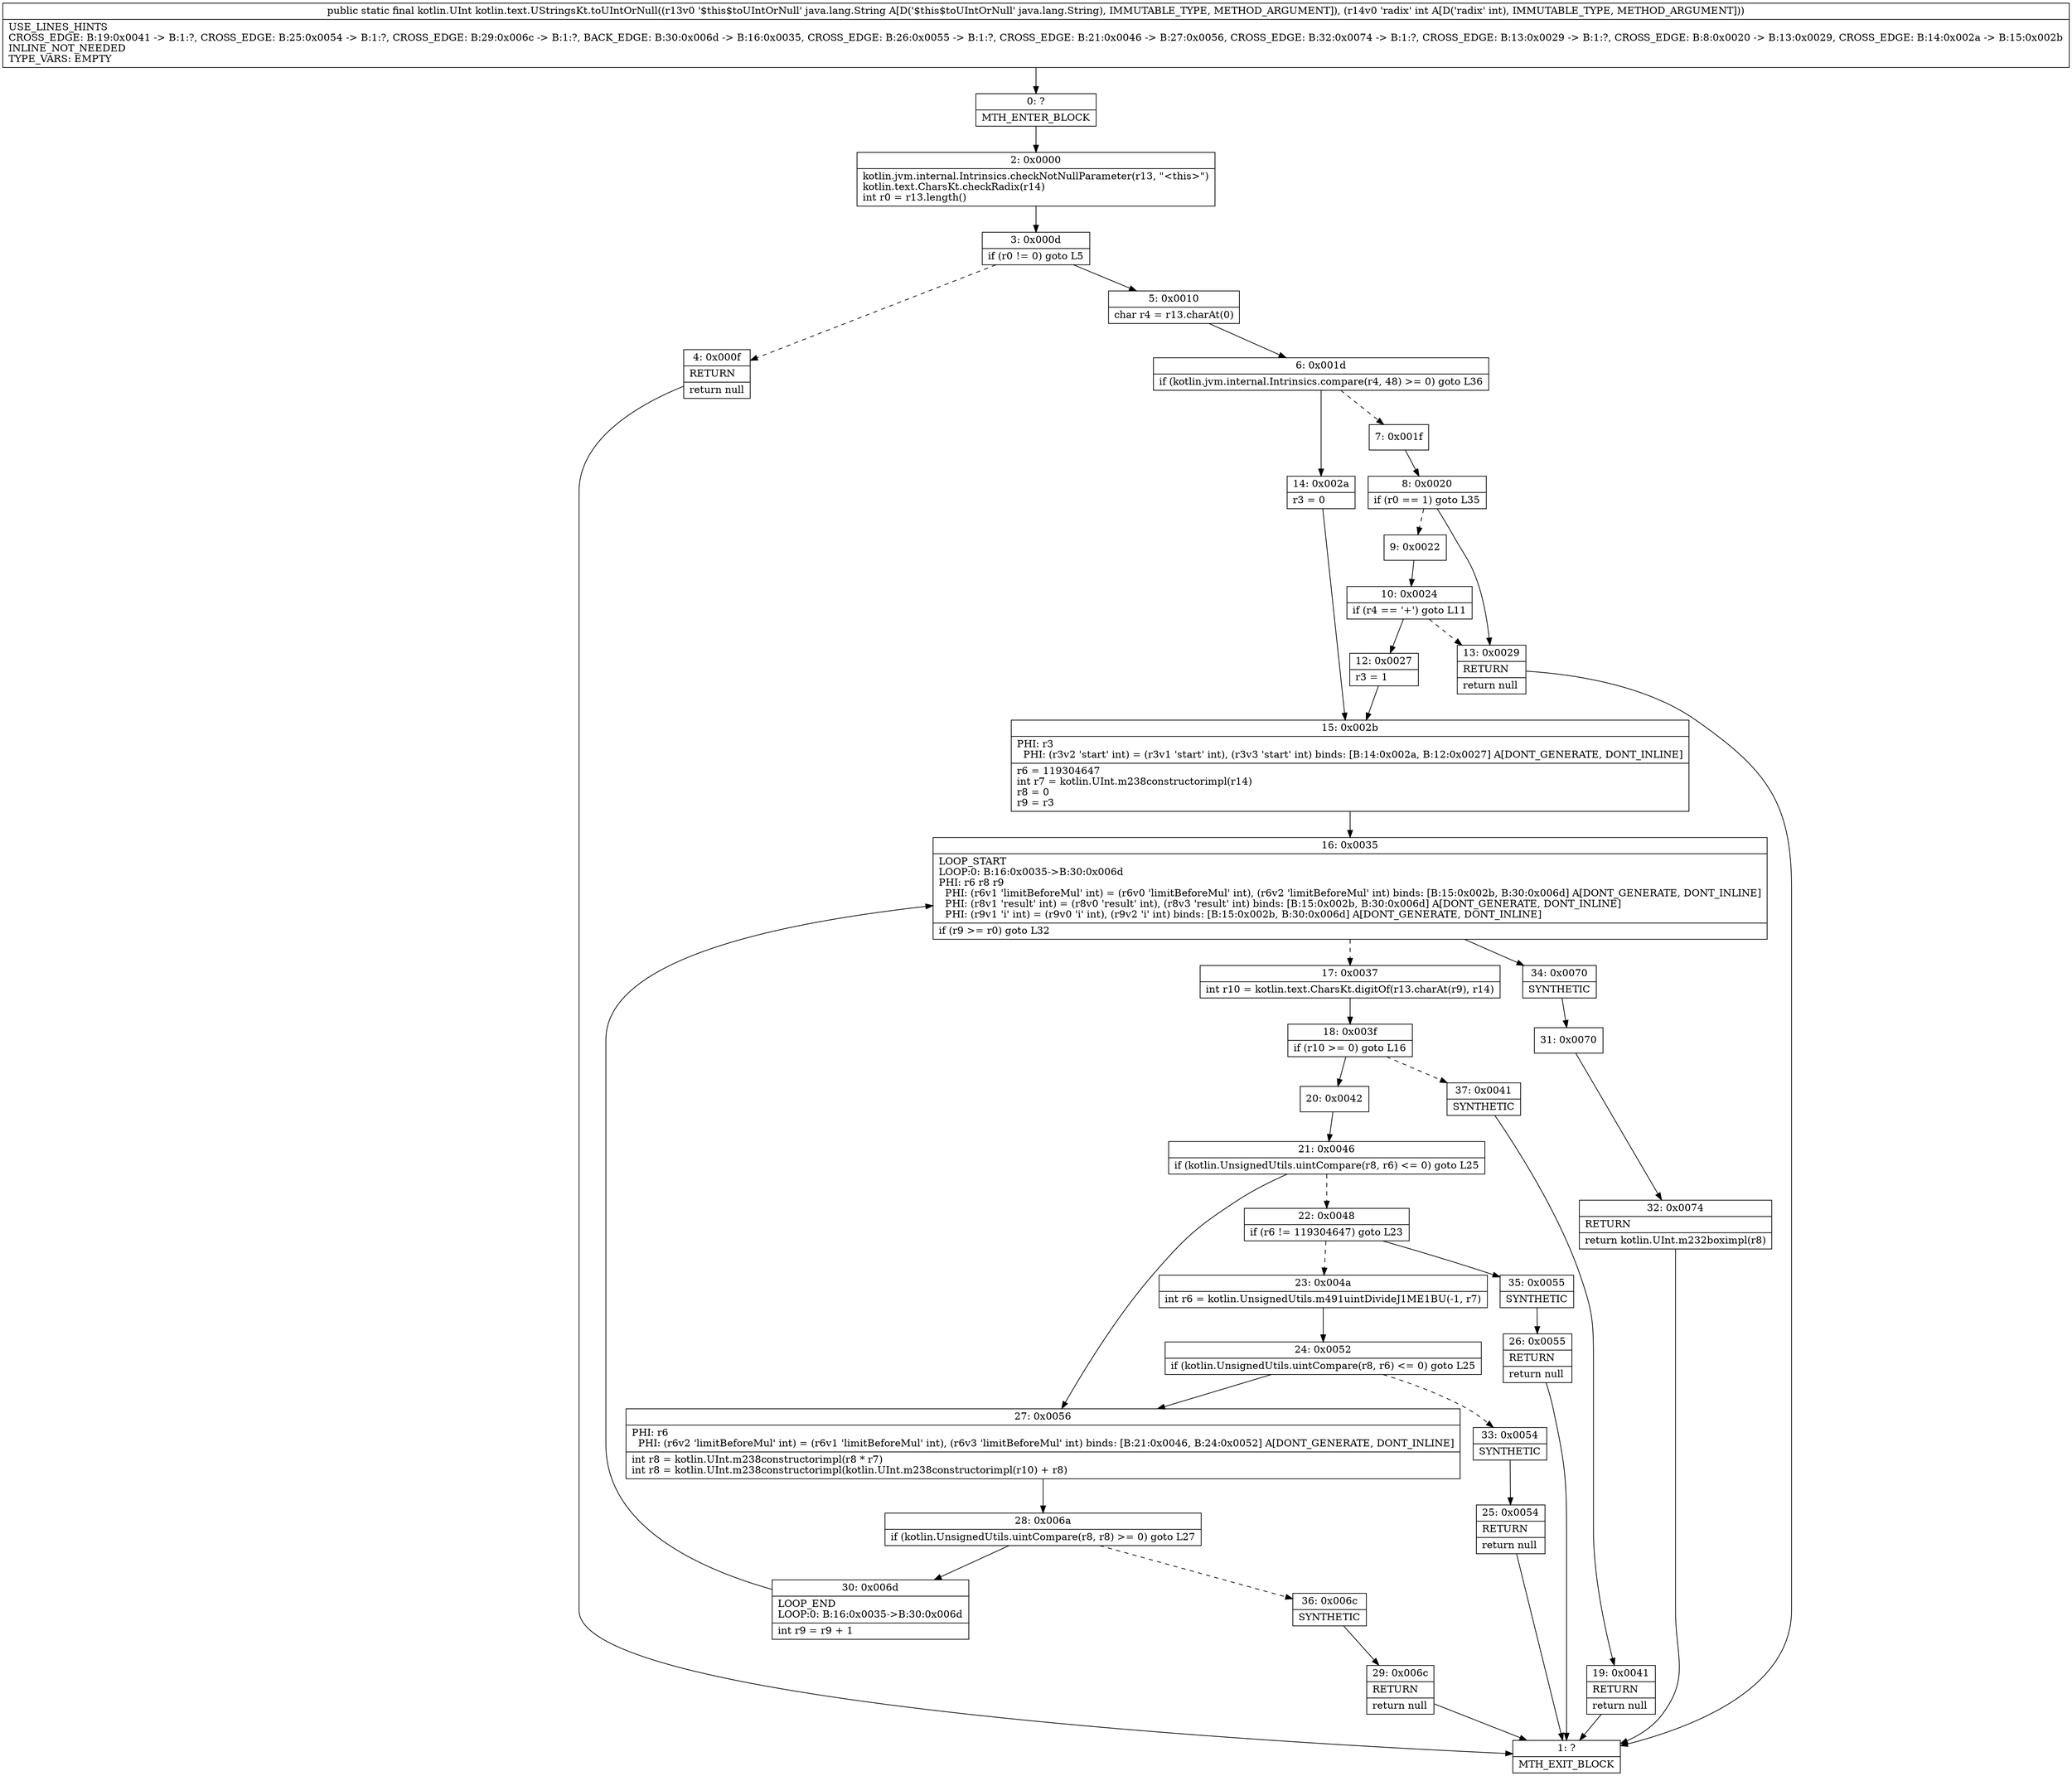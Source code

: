 digraph "CFG forkotlin.text.UStringsKt.toUIntOrNull(Ljava\/lang\/String;I)Lkotlin\/UInt;" {
Node_0 [shape=record,label="{0\:\ ?|MTH_ENTER_BLOCK\l}"];
Node_2 [shape=record,label="{2\:\ 0x0000|kotlin.jvm.internal.Intrinsics.checkNotNullParameter(r13, \"\<this\>\")\lkotlin.text.CharsKt.checkRadix(r14)\lint r0 = r13.length()\l}"];
Node_3 [shape=record,label="{3\:\ 0x000d|if (r0 != 0) goto L5\l}"];
Node_4 [shape=record,label="{4\:\ 0x000f|RETURN\l|return null\l}"];
Node_1 [shape=record,label="{1\:\ ?|MTH_EXIT_BLOCK\l}"];
Node_5 [shape=record,label="{5\:\ 0x0010|char r4 = r13.charAt(0)\l}"];
Node_6 [shape=record,label="{6\:\ 0x001d|if (kotlin.jvm.internal.Intrinsics.compare(r4, 48) \>= 0) goto L36\l}"];
Node_7 [shape=record,label="{7\:\ 0x001f}"];
Node_8 [shape=record,label="{8\:\ 0x0020|if (r0 == 1) goto L35\l}"];
Node_9 [shape=record,label="{9\:\ 0x0022}"];
Node_10 [shape=record,label="{10\:\ 0x0024|if (r4 == '+') goto L11\l}"];
Node_12 [shape=record,label="{12\:\ 0x0027|r3 = 1\l}"];
Node_15 [shape=record,label="{15\:\ 0x002b|PHI: r3 \l  PHI: (r3v2 'start' int) = (r3v1 'start' int), (r3v3 'start' int) binds: [B:14:0x002a, B:12:0x0027] A[DONT_GENERATE, DONT_INLINE]\l|r6 = 119304647\lint r7 = kotlin.UInt.m238constructorimpl(r14)\lr8 = 0\lr9 = r3\l}"];
Node_16 [shape=record,label="{16\:\ 0x0035|LOOP_START\lLOOP:0: B:16:0x0035\-\>B:30:0x006d\lPHI: r6 r8 r9 \l  PHI: (r6v1 'limitBeforeMul' int) = (r6v0 'limitBeforeMul' int), (r6v2 'limitBeforeMul' int) binds: [B:15:0x002b, B:30:0x006d] A[DONT_GENERATE, DONT_INLINE]\l  PHI: (r8v1 'result' int) = (r8v0 'result' int), (r8v3 'result' int) binds: [B:15:0x002b, B:30:0x006d] A[DONT_GENERATE, DONT_INLINE]\l  PHI: (r9v1 'i' int) = (r9v0 'i' int), (r9v2 'i' int) binds: [B:15:0x002b, B:30:0x006d] A[DONT_GENERATE, DONT_INLINE]\l|if (r9 \>= r0) goto L32\l}"];
Node_17 [shape=record,label="{17\:\ 0x0037|int r10 = kotlin.text.CharsKt.digitOf(r13.charAt(r9), r14)\l}"];
Node_18 [shape=record,label="{18\:\ 0x003f|if (r10 \>= 0) goto L16\l}"];
Node_20 [shape=record,label="{20\:\ 0x0042}"];
Node_21 [shape=record,label="{21\:\ 0x0046|if (kotlin.UnsignedUtils.uintCompare(r8, r6) \<= 0) goto L25\l}"];
Node_22 [shape=record,label="{22\:\ 0x0048|if (r6 != 119304647) goto L23\l}"];
Node_23 [shape=record,label="{23\:\ 0x004a|int r6 = kotlin.UnsignedUtils.m491uintDivideJ1ME1BU(\-1, r7)\l}"];
Node_24 [shape=record,label="{24\:\ 0x0052|if (kotlin.UnsignedUtils.uintCompare(r8, r6) \<= 0) goto L25\l}"];
Node_33 [shape=record,label="{33\:\ 0x0054|SYNTHETIC\l}"];
Node_25 [shape=record,label="{25\:\ 0x0054|RETURN\l|return null\l}"];
Node_35 [shape=record,label="{35\:\ 0x0055|SYNTHETIC\l}"];
Node_26 [shape=record,label="{26\:\ 0x0055|RETURN\l|return null\l}"];
Node_27 [shape=record,label="{27\:\ 0x0056|PHI: r6 \l  PHI: (r6v2 'limitBeforeMul' int) = (r6v1 'limitBeforeMul' int), (r6v3 'limitBeforeMul' int) binds: [B:21:0x0046, B:24:0x0052] A[DONT_GENERATE, DONT_INLINE]\l|int r8 = kotlin.UInt.m238constructorimpl(r8 * r7)\lint r8 = kotlin.UInt.m238constructorimpl(kotlin.UInt.m238constructorimpl(r10) + r8)\l}"];
Node_28 [shape=record,label="{28\:\ 0x006a|if (kotlin.UnsignedUtils.uintCompare(r8, r8) \>= 0) goto L27\l}"];
Node_30 [shape=record,label="{30\:\ 0x006d|LOOP_END\lLOOP:0: B:16:0x0035\-\>B:30:0x006d\l|int r9 = r9 + 1\l}"];
Node_36 [shape=record,label="{36\:\ 0x006c|SYNTHETIC\l}"];
Node_29 [shape=record,label="{29\:\ 0x006c|RETURN\l|return null\l}"];
Node_37 [shape=record,label="{37\:\ 0x0041|SYNTHETIC\l}"];
Node_19 [shape=record,label="{19\:\ 0x0041|RETURN\l|return null\l}"];
Node_34 [shape=record,label="{34\:\ 0x0070|SYNTHETIC\l}"];
Node_31 [shape=record,label="{31\:\ 0x0070}"];
Node_32 [shape=record,label="{32\:\ 0x0074|RETURN\l|return kotlin.UInt.m232boximpl(r8)\l}"];
Node_13 [shape=record,label="{13\:\ 0x0029|RETURN\l|return null\l}"];
Node_14 [shape=record,label="{14\:\ 0x002a|r3 = 0\l}"];
MethodNode[shape=record,label="{public static final kotlin.UInt kotlin.text.UStringsKt.toUIntOrNull((r13v0 '$this$toUIntOrNull' java.lang.String A[D('$this$toUIntOrNull' java.lang.String), IMMUTABLE_TYPE, METHOD_ARGUMENT]), (r14v0 'radix' int A[D('radix' int), IMMUTABLE_TYPE, METHOD_ARGUMENT]))  | USE_LINES_HINTS\lCROSS_EDGE: B:19:0x0041 \-\> B:1:?, CROSS_EDGE: B:25:0x0054 \-\> B:1:?, CROSS_EDGE: B:29:0x006c \-\> B:1:?, BACK_EDGE: B:30:0x006d \-\> B:16:0x0035, CROSS_EDGE: B:26:0x0055 \-\> B:1:?, CROSS_EDGE: B:21:0x0046 \-\> B:27:0x0056, CROSS_EDGE: B:32:0x0074 \-\> B:1:?, CROSS_EDGE: B:13:0x0029 \-\> B:1:?, CROSS_EDGE: B:8:0x0020 \-\> B:13:0x0029, CROSS_EDGE: B:14:0x002a \-\> B:15:0x002b\lINLINE_NOT_NEEDED\lTYPE_VARS: EMPTY\l}"];
MethodNode -> Node_0;Node_0 -> Node_2;
Node_2 -> Node_3;
Node_3 -> Node_4[style=dashed];
Node_3 -> Node_5;
Node_4 -> Node_1;
Node_5 -> Node_6;
Node_6 -> Node_7[style=dashed];
Node_6 -> Node_14;
Node_7 -> Node_8;
Node_8 -> Node_9[style=dashed];
Node_8 -> Node_13;
Node_9 -> Node_10;
Node_10 -> Node_12;
Node_10 -> Node_13[style=dashed];
Node_12 -> Node_15;
Node_15 -> Node_16;
Node_16 -> Node_17[style=dashed];
Node_16 -> Node_34;
Node_17 -> Node_18;
Node_18 -> Node_20;
Node_18 -> Node_37[style=dashed];
Node_20 -> Node_21;
Node_21 -> Node_22[style=dashed];
Node_21 -> Node_27;
Node_22 -> Node_23[style=dashed];
Node_22 -> Node_35;
Node_23 -> Node_24;
Node_24 -> Node_27;
Node_24 -> Node_33[style=dashed];
Node_33 -> Node_25;
Node_25 -> Node_1;
Node_35 -> Node_26;
Node_26 -> Node_1;
Node_27 -> Node_28;
Node_28 -> Node_30;
Node_28 -> Node_36[style=dashed];
Node_30 -> Node_16;
Node_36 -> Node_29;
Node_29 -> Node_1;
Node_37 -> Node_19;
Node_19 -> Node_1;
Node_34 -> Node_31;
Node_31 -> Node_32;
Node_32 -> Node_1;
Node_13 -> Node_1;
Node_14 -> Node_15;
}

